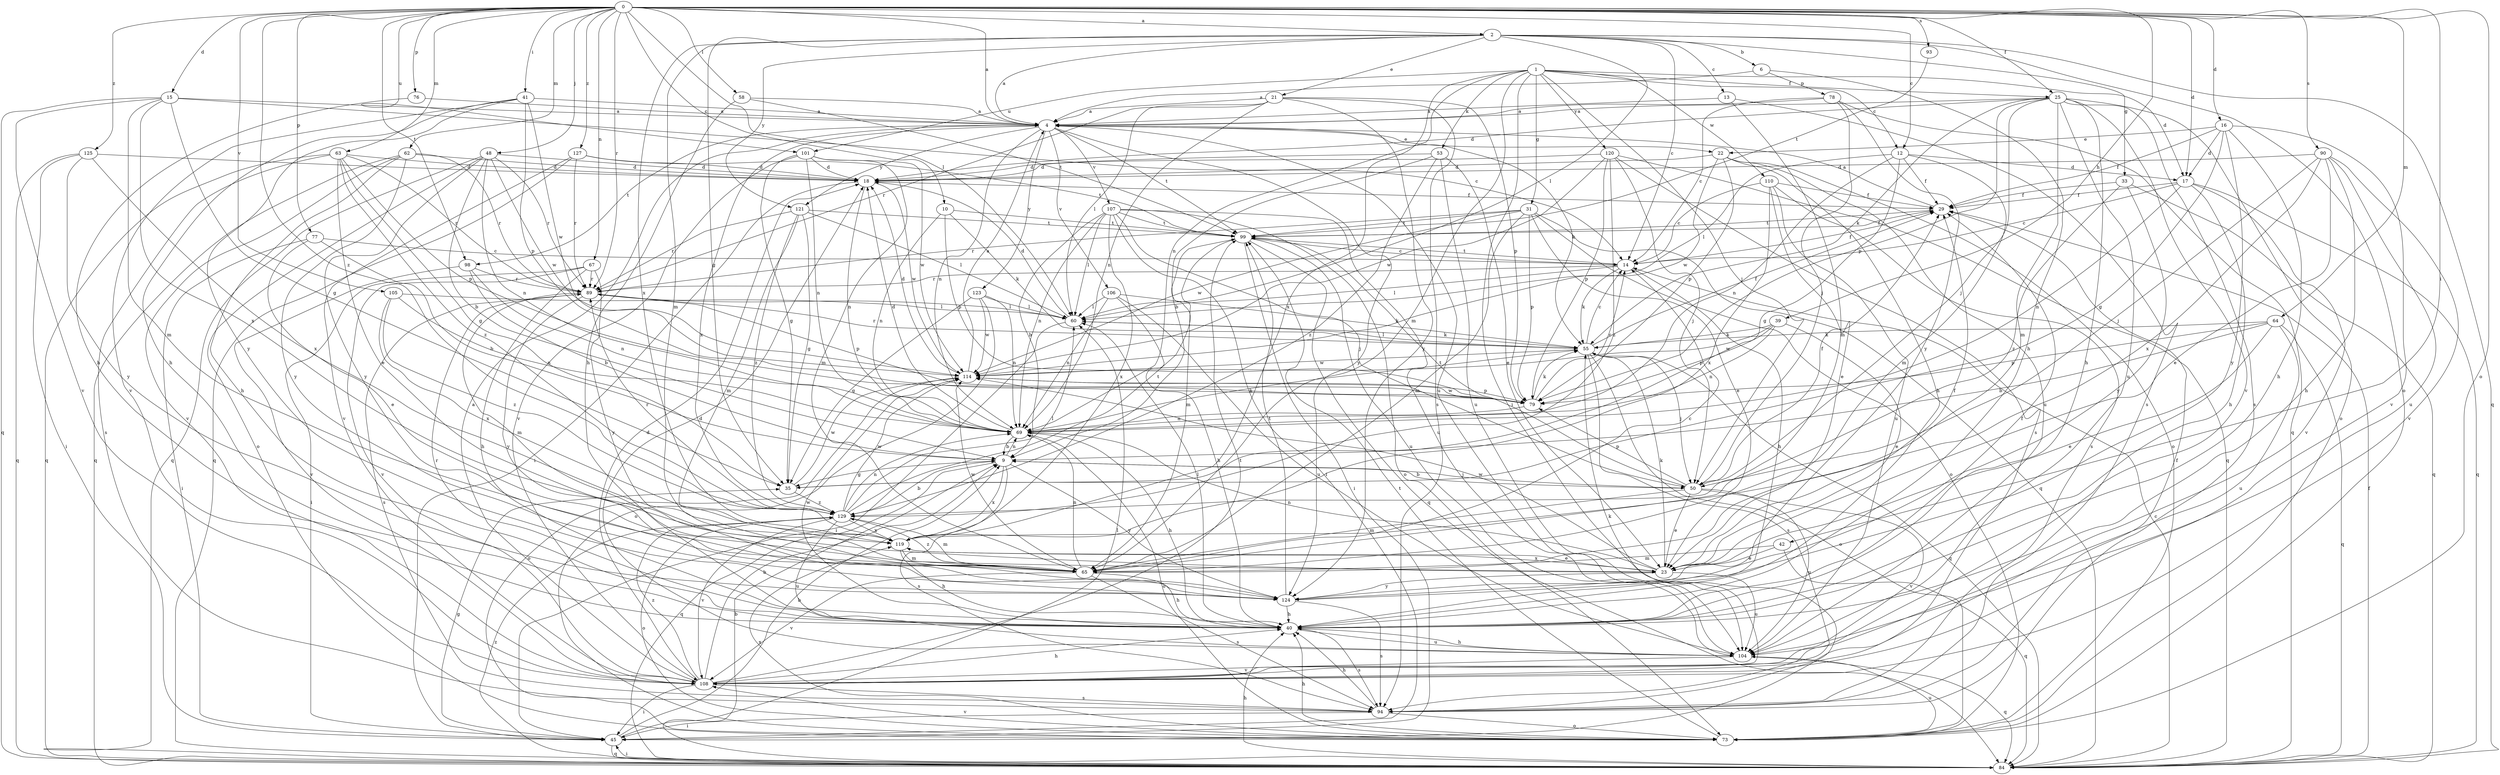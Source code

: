 strict digraph  {
0;
1;
2;
4;
6;
9;
10;
12;
13;
14;
15;
16;
17;
18;
21;
22;
23;
25;
29;
31;
33;
35;
39;
40;
41;
42;
45;
48;
50;
53;
55;
58;
60;
62;
63;
64;
65;
67;
69;
73;
76;
77;
78;
79;
84;
89;
90;
93;
94;
98;
99;
101;
104;
105;
106;
107;
108;
110;
114;
119;
120;
121;
123;
124;
125;
127;
129;
0 -> 2  [label=a];
0 -> 4  [label=a];
0 -> 10  [label=c];
0 -> 12  [label=c];
0 -> 15  [label=d];
0 -> 16  [label=d];
0 -> 17  [label=d];
0 -> 25  [label=f];
0 -> 39  [label=h];
0 -> 41  [label=i];
0 -> 42  [label=i];
0 -> 48  [label=j];
0 -> 58  [label=l];
0 -> 60  [label=l];
0 -> 62  [label=m];
0 -> 63  [label=m];
0 -> 64  [label=m];
0 -> 67  [label=n];
0 -> 73  [label=o];
0 -> 76  [label=p];
0 -> 77  [label=p];
0 -> 89  [label=r];
0 -> 90  [label=s];
0 -> 93  [label=s];
0 -> 98  [label=t];
0 -> 101  [label=u];
0 -> 105  [label=v];
0 -> 125  [label=z];
0 -> 127  [label=z];
0 -> 129  [label=z];
1 -> 12  [label=c];
1 -> 17  [label=d];
1 -> 25  [label=f];
1 -> 31  [label=g];
1 -> 45  [label=i];
1 -> 50  [label=j];
1 -> 53  [label=k];
1 -> 65  [label=m];
1 -> 69  [label=n];
1 -> 101  [label=u];
1 -> 110  [label=w];
1 -> 119  [label=x];
1 -> 120  [label=y];
2 -> 4  [label=a];
2 -> 6  [label=b];
2 -> 13  [label=c];
2 -> 14  [label=c];
2 -> 21  [label=e];
2 -> 33  [label=g];
2 -> 35  [label=g];
2 -> 60  [label=l];
2 -> 65  [label=m];
2 -> 73  [label=o];
2 -> 84  [label=q];
2 -> 119  [label=x];
2 -> 121  [label=y];
4 -> 22  [label=e];
4 -> 55  [label=k];
4 -> 69  [label=n];
4 -> 98  [label=t];
4 -> 99  [label=t];
4 -> 104  [label=u];
4 -> 106  [label=v];
4 -> 107  [label=v];
4 -> 119  [label=x];
4 -> 121  [label=y];
4 -> 123  [label=y];
4 -> 124  [label=y];
6 -> 4  [label=a];
6 -> 40  [label=h];
6 -> 78  [label=p];
9 -> 35  [label=g];
9 -> 50  [label=j];
9 -> 69  [label=n];
9 -> 84  [label=q];
9 -> 94  [label=s];
9 -> 119  [label=x];
9 -> 124  [label=y];
10 -> 55  [label=k];
10 -> 69  [label=n];
10 -> 79  [label=p];
10 -> 99  [label=t];
12 -> 17  [label=d];
12 -> 29  [label=f];
12 -> 35  [label=g];
12 -> 60  [label=l];
12 -> 65  [label=m];
12 -> 69  [label=n];
13 -> 4  [label=a];
13 -> 65  [label=m];
13 -> 94  [label=s];
14 -> 29  [label=f];
14 -> 40  [label=h];
14 -> 55  [label=k];
14 -> 60  [label=l];
14 -> 89  [label=r];
14 -> 99  [label=t];
15 -> 4  [label=a];
15 -> 14  [label=c];
15 -> 35  [label=g];
15 -> 65  [label=m];
15 -> 84  [label=q];
15 -> 108  [label=v];
15 -> 119  [label=x];
16 -> 17  [label=d];
16 -> 22  [label=e];
16 -> 29  [label=f];
16 -> 35  [label=g];
16 -> 40  [label=h];
16 -> 108  [label=v];
16 -> 124  [label=y];
17 -> 14  [label=c];
17 -> 29  [label=f];
17 -> 40  [label=h];
17 -> 69  [label=n];
17 -> 84  [label=q];
17 -> 108  [label=v];
18 -> 29  [label=f];
18 -> 45  [label=i];
18 -> 69  [label=n];
18 -> 114  [label=w];
21 -> 4  [label=a];
21 -> 60  [label=l];
21 -> 69  [label=n];
21 -> 79  [label=p];
21 -> 89  [label=r];
21 -> 94  [label=s];
21 -> 124  [label=y];
22 -> 18  [label=d];
22 -> 40  [label=h];
22 -> 73  [label=o];
22 -> 79  [label=p];
22 -> 104  [label=u];
22 -> 114  [label=w];
23 -> 29  [label=f];
23 -> 55  [label=k];
23 -> 69  [label=n];
23 -> 104  [label=u];
23 -> 114  [label=w];
23 -> 119  [label=x];
23 -> 124  [label=y];
25 -> 4  [label=a];
25 -> 18  [label=d];
25 -> 40  [label=h];
25 -> 50  [label=j];
25 -> 55  [label=k];
25 -> 65  [label=m];
25 -> 73  [label=o];
25 -> 79  [label=p];
25 -> 94  [label=s];
25 -> 104  [label=u];
25 -> 108  [label=v];
29 -> 4  [label=a];
29 -> 99  [label=t];
31 -> 23  [label=e];
31 -> 65  [label=m];
31 -> 73  [label=o];
31 -> 79  [label=p];
31 -> 84  [label=q];
31 -> 89  [label=r];
31 -> 99  [label=t];
31 -> 114  [label=w];
33 -> 29  [label=f];
33 -> 84  [label=q];
33 -> 124  [label=y];
33 -> 129  [label=z];
35 -> 114  [label=w];
35 -> 129  [label=z];
39 -> 23  [label=e];
39 -> 55  [label=k];
39 -> 69  [label=n];
39 -> 79  [label=p];
39 -> 114  [label=w];
40 -> 29  [label=f];
40 -> 60  [label=l];
40 -> 89  [label=r];
40 -> 94  [label=s];
40 -> 104  [label=u];
40 -> 114  [label=w];
41 -> 4  [label=a];
41 -> 40  [label=h];
41 -> 79  [label=p];
41 -> 108  [label=v];
41 -> 114  [label=w];
41 -> 124  [label=y];
42 -> 23  [label=e];
42 -> 65  [label=m];
42 -> 84  [label=q];
45 -> 9  [label=b];
45 -> 35  [label=g];
45 -> 60  [label=l];
45 -> 84  [label=q];
48 -> 9  [label=b];
48 -> 18  [label=d];
48 -> 69  [label=n];
48 -> 73  [label=o];
48 -> 84  [label=q];
48 -> 89  [label=r];
48 -> 114  [label=w];
48 -> 124  [label=y];
50 -> 9  [label=b];
50 -> 23  [label=e];
50 -> 29  [label=f];
50 -> 65  [label=m];
50 -> 79  [label=p];
50 -> 99  [label=t];
50 -> 104  [label=u];
50 -> 108  [label=v];
53 -> 9  [label=b];
53 -> 18  [label=d];
53 -> 23  [label=e];
53 -> 104  [label=u];
53 -> 129  [label=z];
55 -> 14  [label=c];
55 -> 29  [label=f];
55 -> 50  [label=j];
55 -> 60  [label=l];
55 -> 73  [label=o];
55 -> 84  [label=q];
55 -> 89  [label=r];
55 -> 94  [label=s];
55 -> 114  [label=w];
58 -> 4  [label=a];
58 -> 40  [label=h];
58 -> 99  [label=t];
60 -> 18  [label=d];
60 -> 45  [label=i];
60 -> 55  [label=k];
62 -> 18  [label=d];
62 -> 40  [label=h];
62 -> 84  [label=q];
62 -> 89  [label=r];
62 -> 108  [label=v];
62 -> 124  [label=y];
63 -> 18  [label=d];
63 -> 23  [label=e];
63 -> 35  [label=g];
63 -> 79  [label=p];
63 -> 84  [label=q];
63 -> 89  [label=r];
63 -> 94  [label=s];
63 -> 129  [label=z];
64 -> 9  [label=b];
64 -> 23  [label=e];
64 -> 55  [label=k];
64 -> 79  [label=p];
64 -> 84  [label=q];
64 -> 104  [label=u];
65 -> 14  [label=c];
65 -> 40  [label=h];
65 -> 69  [label=n];
65 -> 94  [label=s];
65 -> 108  [label=v];
65 -> 114  [label=w];
65 -> 129  [label=z];
67 -> 40  [label=h];
67 -> 45  [label=i];
67 -> 89  [label=r];
67 -> 108  [label=v];
67 -> 124  [label=y];
69 -> 9  [label=b];
69 -> 18  [label=d];
69 -> 40  [label=h];
69 -> 55  [label=k];
69 -> 73  [label=o];
73 -> 40  [label=h];
73 -> 99  [label=t];
73 -> 104  [label=u];
73 -> 108  [label=v];
73 -> 119  [label=x];
76 -> 4  [label=a];
76 -> 40  [label=h];
77 -> 9  [label=b];
77 -> 14  [label=c];
77 -> 23  [label=e];
77 -> 45  [label=i];
78 -> 4  [label=a];
78 -> 14  [label=c];
78 -> 50  [label=j];
78 -> 84  [label=q];
78 -> 124  [label=y];
79 -> 14  [label=c];
79 -> 55  [label=k];
79 -> 69  [label=n];
79 -> 114  [label=w];
84 -> 9  [label=b];
84 -> 14  [label=c];
84 -> 29  [label=f];
84 -> 40  [label=h];
84 -> 45  [label=i];
84 -> 129  [label=z];
89 -> 60  [label=l];
89 -> 65  [label=m];
89 -> 79  [label=p];
89 -> 94  [label=s];
89 -> 124  [label=y];
90 -> 18  [label=d];
90 -> 23  [label=e];
90 -> 40  [label=h];
90 -> 50  [label=j];
90 -> 104  [label=u];
90 -> 108  [label=v];
90 -> 119  [label=x];
93 -> 99  [label=t];
94 -> 29  [label=f];
94 -> 40  [label=h];
94 -> 45  [label=i];
94 -> 73  [label=o];
98 -> 9  [label=b];
98 -> 69  [label=n];
98 -> 89  [label=r];
98 -> 108  [label=v];
99 -> 14  [label=c];
99 -> 29  [label=f];
99 -> 45  [label=i];
99 -> 65  [label=m];
99 -> 84  [label=q];
99 -> 104  [label=u];
101 -> 18  [label=d];
101 -> 35  [label=g];
101 -> 65  [label=m];
101 -> 69  [label=n];
101 -> 108  [label=v];
101 -> 114  [label=w];
104 -> 18  [label=d];
104 -> 40  [label=h];
104 -> 84  [label=q];
104 -> 108  [label=v];
105 -> 60  [label=l];
105 -> 69  [label=n];
105 -> 119  [label=x];
105 -> 129  [label=z];
106 -> 40  [label=h];
106 -> 55  [label=k];
106 -> 60  [label=l];
106 -> 69  [label=n];
106 -> 104  [label=u];
107 -> 9  [label=b];
107 -> 45  [label=i];
107 -> 50  [label=j];
107 -> 60  [label=l];
107 -> 69  [label=n];
107 -> 73  [label=o];
107 -> 99  [label=t];
107 -> 104  [label=u];
107 -> 119  [label=x];
108 -> 4  [label=a];
108 -> 9  [label=b];
108 -> 18  [label=d];
108 -> 40  [label=h];
108 -> 45  [label=i];
108 -> 55  [label=k];
108 -> 94  [label=s];
108 -> 99  [label=t];
108 -> 129  [label=z];
110 -> 14  [label=c];
110 -> 23  [label=e];
110 -> 29  [label=f];
110 -> 94  [label=s];
110 -> 104  [label=u];
110 -> 119  [label=x];
114 -> 4  [label=a];
114 -> 18  [label=d];
114 -> 73  [label=o];
114 -> 79  [label=p];
119 -> 23  [label=e];
119 -> 40  [label=h];
119 -> 65  [label=m];
120 -> 18  [label=d];
120 -> 50  [label=j];
120 -> 79  [label=p];
120 -> 84  [label=q];
120 -> 94  [label=s];
120 -> 114  [label=w];
120 -> 129  [label=z];
121 -> 35  [label=g];
121 -> 60  [label=l];
121 -> 65  [label=m];
121 -> 89  [label=r];
121 -> 99  [label=t];
121 -> 129  [label=z];
123 -> 35  [label=g];
123 -> 60  [label=l];
123 -> 69  [label=n];
123 -> 73  [label=o];
123 -> 114  [label=w];
124 -> 40  [label=h];
124 -> 94  [label=s];
124 -> 99  [label=t];
125 -> 18  [label=d];
125 -> 45  [label=i];
125 -> 84  [label=q];
125 -> 119  [label=x];
125 -> 124  [label=y];
127 -> 18  [label=d];
127 -> 84  [label=q];
127 -> 89  [label=r];
127 -> 99  [label=t];
127 -> 108  [label=v];
129 -> 9  [label=b];
129 -> 60  [label=l];
129 -> 65  [label=m];
129 -> 69  [label=n];
129 -> 73  [label=o];
129 -> 89  [label=r];
129 -> 99  [label=t];
129 -> 104  [label=u];
129 -> 108  [label=v];
129 -> 114  [label=w];
129 -> 119  [label=x];
}
